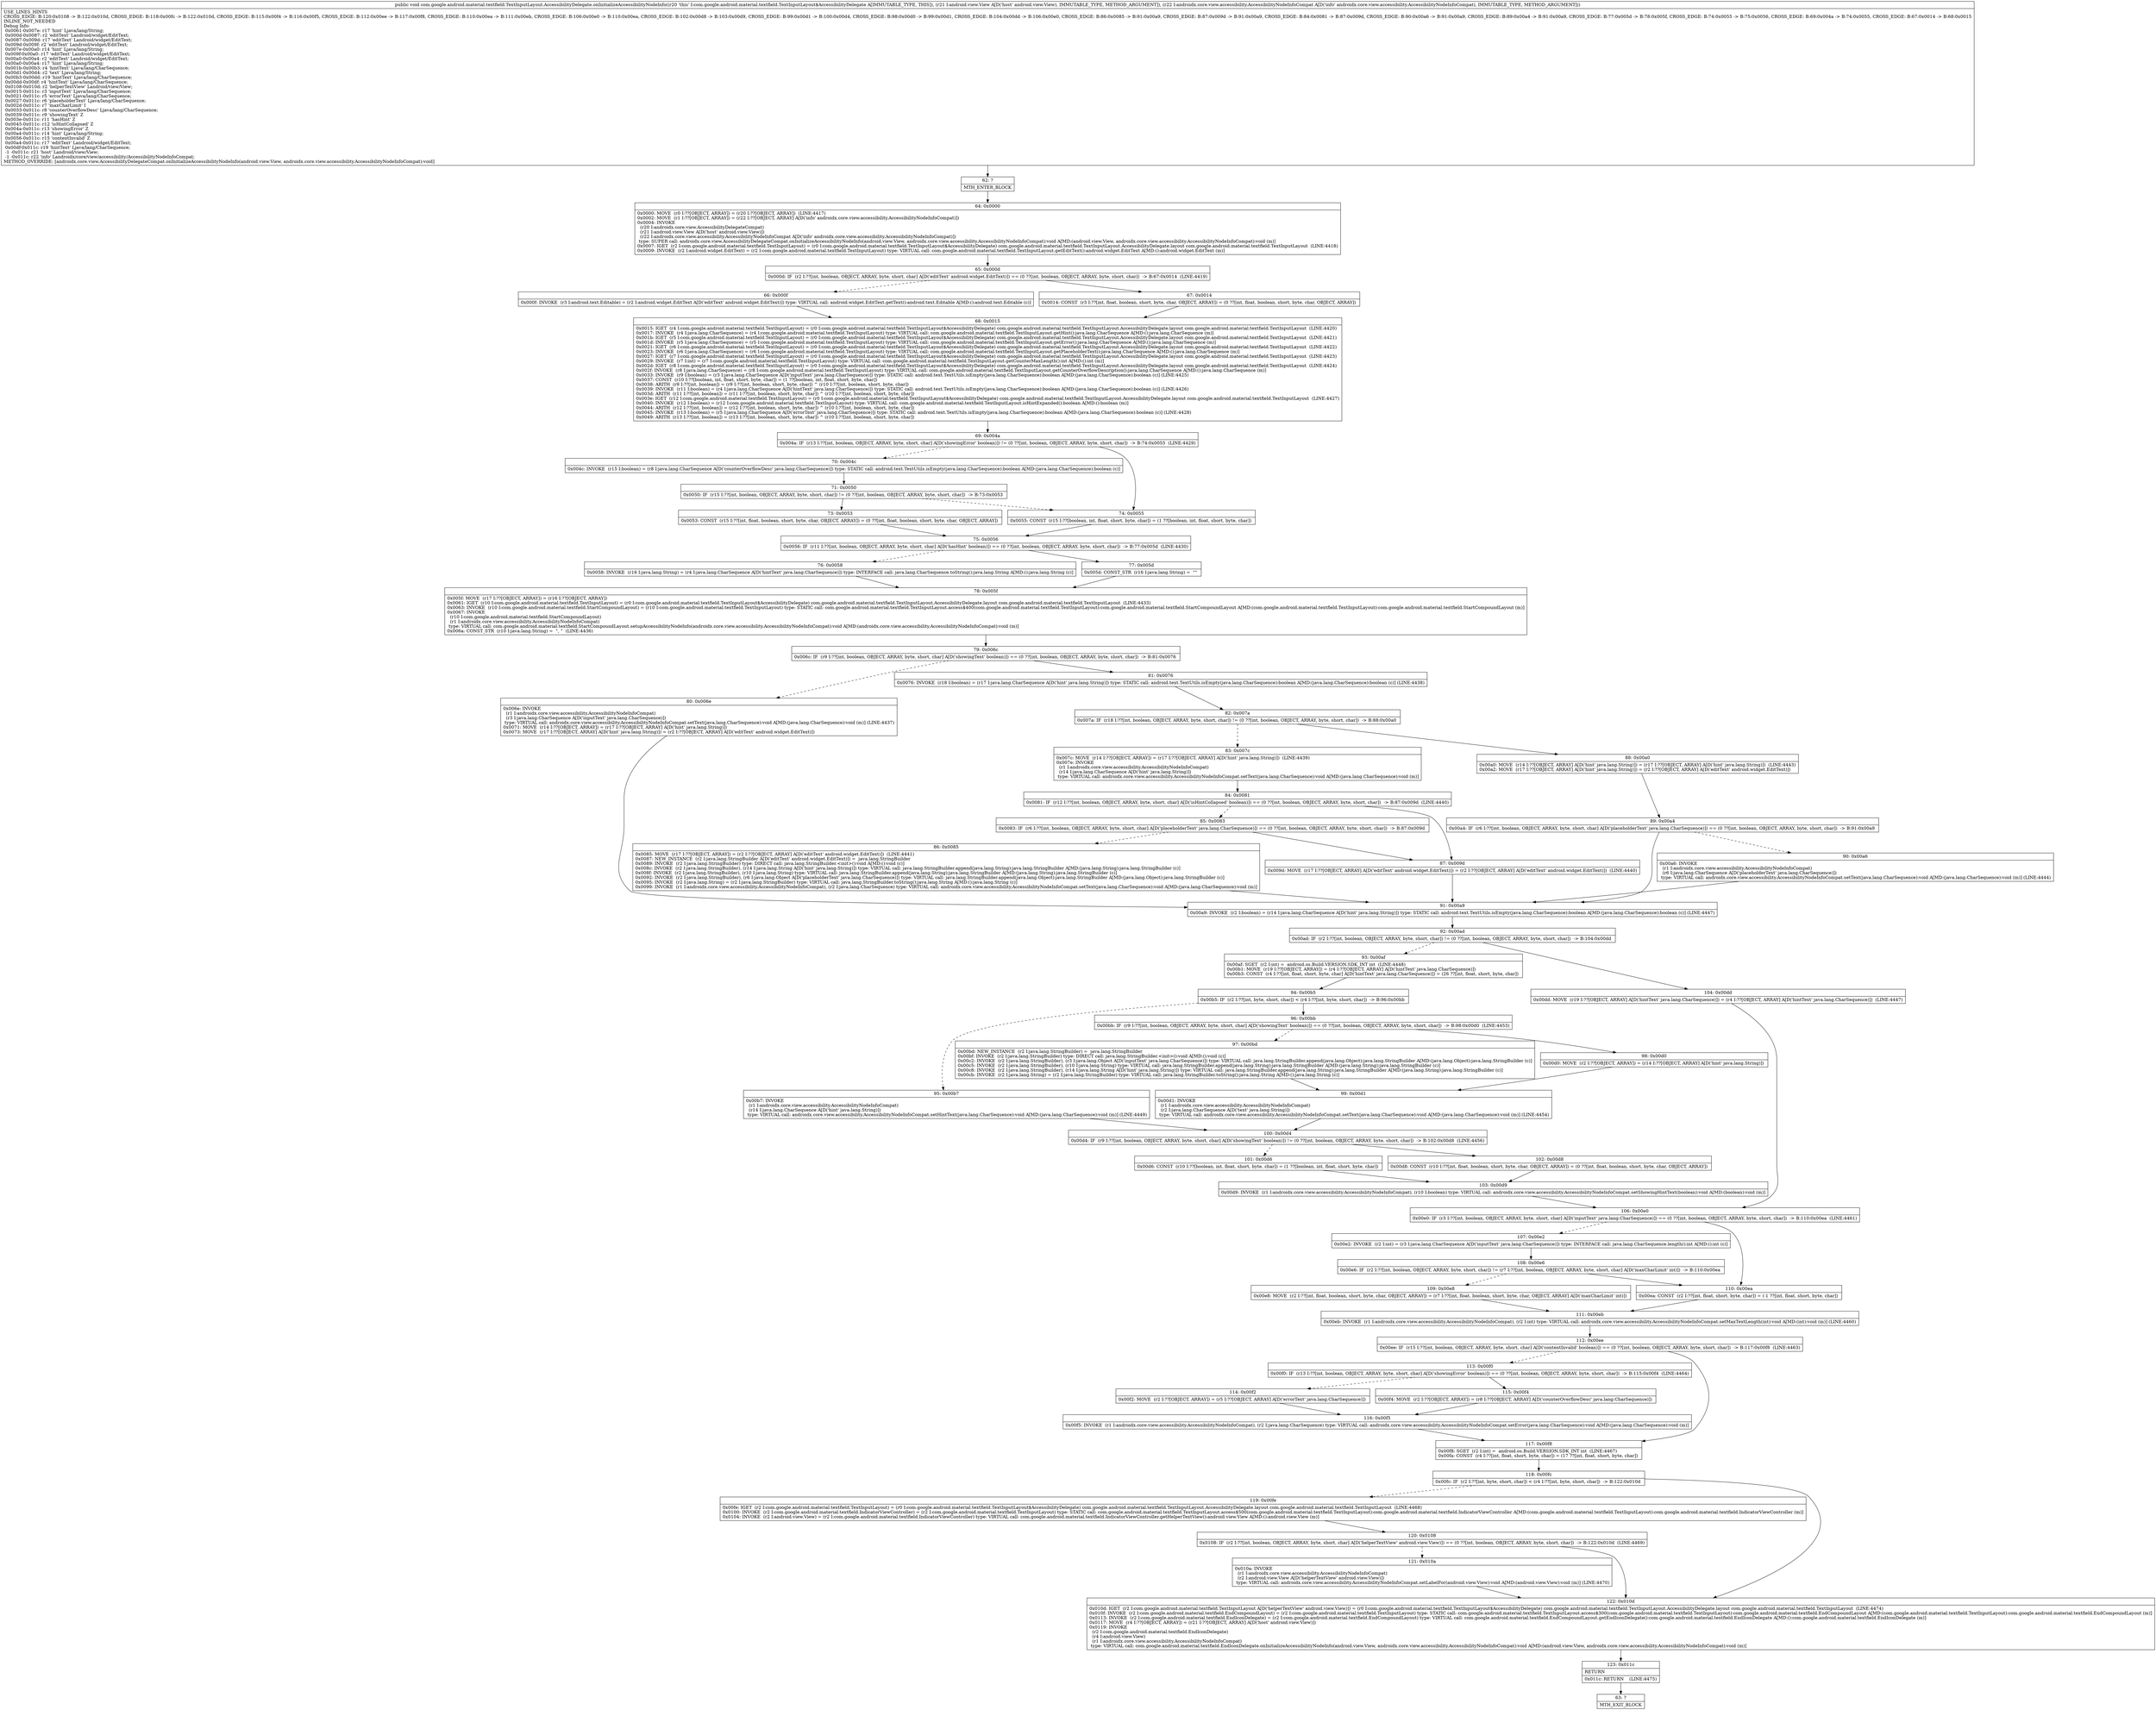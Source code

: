digraph "CFG forcom.google.android.material.textfield.TextInputLayout.AccessibilityDelegate.onInitializeAccessibilityNodeInfo(Landroid\/view\/View;Landroidx\/core\/view\/accessibility\/AccessibilityNodeInfoCompat;)V" {
Node_62 [shape=record,label="{62\:\ ?|MTH_ENTER_BLOCK\l}"];
Node_64 [shape=record,label="{64\:\ 0x0000|0x0000: MOVE  (r0 I:??[OBJECT, ARRAY]) = (r20 I:??[OBJECT, ARRAY])  (LINE:4417)\l0x0002: MOVE  (r1 I:??[OBJECT, ARRAY]) = (r22 I:??[OBJECT, ARRAY] A[D('info' androidx.core.view.accessibility.AccessibilityNodeInfoCompat)]) \l0x0004: INVOKE  \l  (r20 I:androidx.core.view.AccessibilityDelegateCompat)\l  (r21 I:android.view.View A[D('host' android.view.View)])\l  (r22 I:androidx.core.view.accessibility.AccessibilityNodeInfoCompat A[D('info' androidx.core.view.accessibility.AccessibilityNodeInfoCompat)])\l type: SUPER call: androidx.core.view.AccessibilityDelegateCompat.onInitializeAccessibilityNodeInfo(android.view.View, androidx.core.view.accessibility.AccessibilityNodeInfoCompat):void A[MD:(android.view.View, androidx.core.view.accessibility.AccessibilityNodeInfoCompat):void (m)]\l0x0007: IGET  (r2 I:com.google.android.material.textfield.TextInputLayout) = (r0 I:com.google.android.material.textfield.TextInputLayout$AccessibilityDelegate) com.google.android.material.textfield.TextInputLayout.AccessibilityDelegate.layout com.google.android.material.textfield.TextInputLayout  (LINE:4418)\l0x0009: INVOKE  (r2 I:android.widget.EditText) = (r2 I:com.google.android.material.textfield.TextInputLayout) type: VIRTUAL call: com.google.android.material.textfield.TextInputLayout.getEditText():android.widget.EditText A[MD:():android.widget.EditText (m)]\l}"];
Node_65 [shape=record,label="{65\:\ 0x000d|0x000d: IF  (r2 I:??[int, boolean, OBJECT, ARRAY, byte, short, char] A[D('editText' android.widget.EditText)]) == (0 ??[int, boolean, OBJECT, ARRAY, byte, short, char])  \-\> B:67:0x0014  (LINE:4419)\l}"];
Node_66 [shape=record,label="{66\:\ 0x000f|0x000f: INVOKE  (r3 I:android.text.Editable) = (r2 I:android.widget.EditText A[D('editText' android.widget.EditText)]) type: VIRTUAL call: android.widget.EditText.getText():android.text.Editable A[MD:():android.text.Editable (c)]\l}"];
Node_68 [shape=record,label="{68\:\ 0x0015|0x0015: IGET  (r4 I:com.google.android.material.textfield.TextInputLayout) = (r0 I:com.google.android.material.textfield.TextInputLayout$AccessibilityDelegate) com.google.android.material.textfield.TextInputLayout.AccessibilityDelegate.layout com.google.android.material.textfield.TextInputLayout  (LINE:4420)\l0x0017: INVOKE  (r4 I:java.lang.CharSequence) = (r4 I:com.google.android.material.textfield.TextInputLayout) type: VIRTUAL call: com.google.android.material.textfield.TextInputLayout.getHint():java.lang.CharSequence A[MD:():java.lang.CharSequence (m)]\l0x001b: IGET  (r5 I:com.google.android.material.textfield.TextInputLayout) = (r0 I:com.google.android.material.textfield.TextInputLayout$AccessibilityDelegate) com.google.android.material.textfield.TextInputLayout.AccessibilityDelegate.layout com.google.android.material.textfield.TextInputLayout  (LINE:4421)\l0x001d: INVOKE  (r5 I:java.lang.CharSequence) = (r5 I:com.google.android.material.textfield.TextInputLayout) type: VIRTUAL call: com.google.android.material.textfield.TextInputLayout.getError():java.lang.CharSequence A[MD:():java.lang.CharSequence (m)]\l0x0021: IGET  (r6 I:com.google.android.material.textfield.TextInputLayout) = (r0 I:com.google.android.material.textfield.TextInputLayout$AccessibilityDelegate) com.google.android.material.textfield.TextInputLayout.AccessibilityDelegate.layout com.google.android.material.textfield.TextInputLayout  (LINE:4422)\l0x0023: INVOKE  (r6 I:java.lang.CharSequence) = (r6 I:com.google.android.material.textfield.TextInputLayout) type: VIRTUAL call: com.google.android.material.textfield.TextInputLayout.getPlaceholderText():java.lang.CharSequence A[MD:():java.lang.CharSequence (m)]\l0x0027: IGET  (r7 I:com.google.android.material.textfield.TextInputLayout) = (r0 I:com.google.android.material.textfield.TextInputLayout$AccessibilityDelegate) com.google.android.material.textfield.TextInputLayout.AccessibilityDelegate.layout com.google.android.material.textfield.TextInputLayout  (LINE:4423)\l0x0029: INVOKE  (r7 I:int) = (r7 I:com.google.android.material.textfield.TextInputLayout) type: VIRTUAL call: com.google.android.material.textfield.TextInputLayout.getCounterMaxLength():int A[MD:():int (m)]\l0x002d: IGET  (r8 I:com.google.android.material.textfield.TextInputLayout) = (r0 I:com.google.android.material.textfield.TextInputLayout$AccessibilityDelegate) com.google.android.material.textfield.TextInputLayout.AccessibilityDelegate.layout com.google.android.material.textfield.TextInputLayout  (LINE:4424)\l0x002f: INVOKE  (r8 I:java.lang.CharSequence) = (r8 I:com.google.android.material.textfield.TextInputLayout) type: VIRTUAL call: com.google.android.material.textfield.TextInputLayout.getCounterOverflowDescription():java.lang.CharSequence A[MD:():java.lang.CharSequence (m)]\l0x0033: INVOKE  (r9 I:boolean) = (r3 I:java.lang.CharSequence A[D('inputText' java.lang.CharSequence)]) type: STATIC call: android.text.TextUtils.isEmpty(java.lang.CharSequence):boolean A[MD:(java.lang.CharSequence):boolean (c)] (LINE:4425)\l0x0037: CONST  (r10 I:??[boolean, int, float, short, byte, char]) = (1 ??[boolean, int, float, short, byte, char]) \l0x0038: ARITH  (r9 I:??[int, boolean]) = (r9 I:??[int, boolean, short, byte, char]) ^ (r10 I:??[int, boolean, short, byte, char]) \l0x0039: INVOKE  (r11 I:boolean) = (r4 I:java.lang.CharSequence A[D('hintText' java.lang.CharSequence)]) type: STATIC call: android.text.TextUtils.isEmpty(java.lang.CharSequence):boolean A[MD:(java.lang.CharSequence):boolean (c)] (LINE:4426)\l0x003d: ARITH  (r11 I:??[int, boolean]) = (r11 I:??[int, boolean, short, byte, char]) ^ (r10 I:??[int, boolean, short, byte, char]) \l0x003e: IGET  (r12 I:com.google.android.material.textfield.TextInputLayout) = (r0 I:com.google.android.material.textfield.TextInputLayout$AccessibilityDelegate) com.google.android.material.textfield.TextInputLayout.AccessibilityDelegate.layout com.google.android.material.textfield.TextInputLayout  (LINE:4427)\l0x0040: INVOKE  (r12 I:boolean) = (r12 I:com.google.android.material.textfield.TextInputLayout) type: VIRTUAL call: com.google.android.material.textfield.TextInputLayout.isHintExpanded():boolean A[MD:():boolean (m)]\l0x0044: ARITH  (r12 I:??[int, boolean]) = (r12 I:??[int, boolean, short, byte, char]) ^ (r10 I:??[int, boolean, short, byte, char]) \l0x0045: INVOKE  (r13 I:boolean) = (r5 I:java.lang.CharSequence A[D('errorText' java.lang.CharSequence)]) type: STATIC call: android.text.TextUtils.isEmpty(java.lang.CharSequence):boolean A[MD:(java.lang.CharSequence):boolean (c)] (LINE:4428)\l0x0049: ARITH  (r13 I:??[int, boolean]) = (r13 I:??[int, boolean, short, byte, char]) ^ (r10 I:??[int, boolean, short, byte, char]) \l}"];
Node_69 [shape=record,label="{69\:\ 0x004a|0x004a: IF  (r13 I:??[int, boolean, OBJECT, ARRAY, byte, short, char] A[D('showingError' boolean)]) != (0 ??[int, boolean, OBJECT, ARRAY, byte, short, char])  \-\> B:74:0x0055  (LINE:4429)\l}"];
Node_70 [shape=record,label="{70\:\ 0x004c|0x004c: INVOKE  (r15 I:boolean) = (r8 I:java.lang.CharSequence A[D('counterOverflowDesc' java.lang.CharSequence)]) type: STATIC call: android.text.TextUtils.isEmpty(java.lang.CharSequence):boolean A[MD:(java.lang.CharSequence):boolean (c)]\l}"];
Node_71 [shape=record,label="{71\:\ 0x0050|0x0050: IF  (r15 I:??[int, boolean, OBJECT, ARRAY, byte, short, char]) != (0 ??[int, boolean, OBJECT, ARRAY, byte, short, char])  \-\> B:73:0x0053 \l}"];
Node_73 [shape=record,label="{73\:\ 0x0053|0x0053: CONST  (r15 I:??[int, float, boolean, short, byte, char, OBJECT, ARRAY]) = (0 ??[int, float, boolean, short, byte, char, OBJECT, ARRAY]) \l}"];
Node_75 [shape=record,label="{75\:\ 0x0056|0x0056: IF  (r11 I:??[int, boolean, OBJECT, ARRAY, byte, short, char] A[D('hasHint' boolean)]) == (0 ??[int, boolean, OBJECT, ARRAY, byte, short, char])  \-\> B:77:0x005d  (LINE:4430)\l}"];
Node_76 [shape=record,label="{76\:\ 0x0058|0x0058: INVOKE  (r16 I:java.lang.String) = (r4 I:java.lang.CharSequence A[D('hintText' java.lang.CharSequence)]) type: INTERFACE call: java.lang.CharSequence.toString():java.lang.String A[MD:():java.lang.String (c)]\l}"];
Node_78 [shape=record,label="{78\:\ 0x005f|0x005f: MOVE  (r17 I:??[OBJECT, ARRAY]) = (r16 I:??[OBJECT, ARRAY]) \l0x0061: IGET  (r10 I:com.google.android.material.textfield.TextInputLayout) = (r0 I:com.google.android.material.textfield.TextInputLayout$AccessibilityDelegate) com.google.android.material.textfield.TextInputLayout.AccessibilityDelegate.layout com.google.android.material.textfield.TextInputLayout  (LINE:4433)\l0x0063: INVOKE  (r10 I:com.google.android.material.textfield.StartCompoundLayout) = (r10 I:com.google.android.material.textfield.TextInputLayout) type: STATIC call: com.google.android.material.textfield.TextInputLayout.access$400(com.google.android.material.textfield.TextInputLayout):com.google.android.material.textfield.StartCompoundLayout A[MD:(com.google.android.material.textfield.TextInputLayout):com.google.android.material.textfield.StartCompoundLayout (m)]\l0x0067: INVOKE  \l  (r10 I:com.google.android.material.textfield.StartCompoundLayout)\l  (r1 I:androidx.core.view.accessibility.AccessibilityNodeInfoCompat)\l type: VIRTUAL call: com.google.android.material.textfield.StartCompoundLayout.setupAccessibilityNodeInfo(androidx.core.view.accessibility.AccessibilityNodeInfoCompat):void A[MD:(androidx.core.view.accessibility.AccessibilityNodeInfoCompat):void (m)]\l0x006a: CONST_STR  (r10 I:java.lang.String) =  \", \"  (LINE:4436)\l}"];
Node_79 [shape=record,label="{79\:\ 0x006c|0x006c: IF  (r9 I:??[int, boolean, OBJECT, ARRAY, byte, short, char] A[D('showingText' boolean)]) == (0 ??[int, boolean, OBJECT, ARRAY, byte, short, char])  \-\> B:81:0x0076 \l}"];
Node_80 [shape=record,label="{80\:\ 0x006e|0x006e: INVOKE  \l  (r1 I:androidx.core.view.accessibility.AccessibilityNodeInfoCompat)\l  (r3 I:java.lang.CharSequence A[D('inputText' java.lang.CharSequence)])\l type: VIRTUAL call: androidx.core.view.accessibility.AccessibilityNodeInfoCompat.setText(java.lang.CharSequence):void A[MD:(java.lang.CharSequence):void (m)] (LINE:4437)\l0x0071: MOVE  (r14 I:??[OBJECT, ARRAY]) = (r17 I:??[OBJECT, ARRAY] A[D('hint' java.lang.String)]) \l0x0073: MOVE  (r17 I:??[OBJECT, ARRAY] A[D('hint' java.lang.String)]) = (r2 I:??[OBJECT, ARRAY] A[D('editText' android.widget.EditText)]) \l}"];
Node_91 [shape=record,label="{91\:\ 0x00a9|0x00a9: INVOKE  (r2 I:boolean) = (r14 I:java.lang.CharSequence A[D('hint' java.lang.String)]) type: STATIC call: android.text.TextUtils.isEmpty(java.lang.CharSequence):boolean A[MD:(java.lang.CharSequence):boolean (c)] (LINE:4447)\l}"];
Node_92 [shape=record,label="{92\:\ 0x00ad|0x00ad: IF  (r2 I:??[int, boolean, OBJECT, ARRAY, byte, short, char]) != (0 ??[int, boolean, OBJECT, ARRAY, byte, short, char])  \-\> B:104:0x00dd \l}"];
Node_93 [shape=record,label="{93\:\ 0x00af|0x00af: SGET  (r2 I:int) =  android.os.Build.VERSION.SDK_INT int  (LINE:4448)\l0x00b1: MOVE  (r19 I:??[OBJECT, ARRAY]) = (r4 I:??[OBJECT, ARRAY] A[D('hintText' java.lang.CharSequence)]) \l0x00b3: CONST  (r4 I:??[int, float, short, byte, char] A[D('hintText' java.lang.CharSequence)]) = (26 ??[int, float, short, byte, char]) \l}"];
Node_94 [shape=record,label="{94\:\ 0x00b5|0x00b5: IF  (r2 I:??[int, byte, short, char]) \< (r4 I:??[int, byte, short, char])  \-\> B:96:0x00bb \l}"];
Node_95 [shape=record,label="{95\:\ 0x00b7|0x00b7: INVOKE  \l  (r1 I:androidx.core.view.accessibility.AccessibilityNodeInfoCompat)\l  (r14 I:java.lang.CharSequence A[D('hint' java.lang.String)])\l type: VIRTUAL call: androidx.core.view.accessibility.AccessibilityNodeInfoCompat.setHintText(java.lang.CharSequence):void A[MD:(java.lang.CharSequence):void (m)] (LINE:4449)\l}"];
Node_100 [shape=record,label="{100\:\ 0x00d4|0x00d4: IF  (r9 I:??[int, boolean, OBJECT, ARRAY, byte, short, char] A[D('showingText' boolean)]) != (0 ??[int, boolean, OBJECT, ARRAY, byte, short, char])  \-\> B:102:0x00d8  (LINE:4456)\l}"];
Node_101 [shape=record,label="{101\:\ 0x00d6|0x00d6: CONST  (r10 I:??[boolean, int, float, short, byte, char]) = (1 ??[boolean, int, float, short, byte, char]) \l}"];
Node_103 [shape=record,label="{103\:\ 0x00d9|0x00d9: INVOKE  (r1 I:androidx.core.view.accessibility.AccessibilityNodeInfoCompat), (r10 I:boolean) type: VIRTUAL call: androidx.core.view.accessibility.AccessibilityNodeInfoCompat.setShowingHintText(boolean):void A[MD:(boolean):void (m)]\l}"];
Node_106 [shape=record,label="{106\:\ 0x00e0|0x00e0: IF  (r3 I:??[int, boolean, OBJECT, ARRAY, byte, short, char] A[D('inputText' java.lang.CharSequence)]) == (0 ??[int, boolean, OBJECT, ARRAY, byte, short, char])  \-\> B:110:0x00ea  (LINE:4461)\l}"];
Node_107 [shape=record,label="{107\:\ 0x00e2|0x00e2: INVOKE  (r2 I:int) = (r3 I:java.lang.CharSequence A[D('inputText' java.lang.CharSequence)]) type: INTERFACE call: java.lang.CharSequence.length():int A[MD:():int (c)]\l}"];
Node_108 [shape=record,label="{108\:\ 0x00e6|0x00e6: IF  (r2 I:??[int, boolean, OBJECT, ARRAY, byte, short, char]) != (r7 I:??[int, boolean, OBJECT, ARRAY, byte, short, char] A[D('maxCharLimit' int)])  \-\> B:110:0x00ea \l}"];
Node_109 [shape=record,label="{109\:\ 0x00e8|0x00e8: MOVE  (r2 I:??[int, float, boolean, short, byte, char, OBJECT, ARRAY]) = (r7 I:??[int, float, boolean, short, byte, char, OBJECT, ARRAY] A[D('maxCharLimit' int)]) \l}"];
Node_111 [shape=record,label="{111\:\ 0x00eb|0x00eb: INVOKE  (r1 I:androidx.core.view.accessibility.AccessibilityNodeInfoCompat), (r2 I:int) type: VIRTUAL call: androidx.core.view.accessibility.AccessibilityNodeInfoCompat.setMaxTextLength(int):void A[MD:(int):void (m)] (LINE:4460)\l}"];
Node_112 [shape=record,label="{112\:\ 0x00ee|0x00ee: IF  (r15 I:??[int, boolean, OBJECT, ARRAY, byte, short, char] A[D('contentInvalid' boolean)]) == (0 ??[int, boolean, OBJECT, ARRAY, byte, short, char])  \-\> B:117:0x00f8  (LINE:4463)\l}"];
Node_113 [shape=record,label="{113\:\ 0x00f0|0x00f0: IF  (r13 I:??[int, boolean, OBJECT, ARRAY, byte, short, char] A[D('showingError' boolean)]) == (0 ??[int, boolean, OBJECT, ARRAY, byte, short, char])  \-\> B:115:0x00f4  (LINE:4464)\l}"];
Node_114 [shape=record,label="{114\:\ 0x00f2|0x00f2: MOVE  (r2 I:??[OBJECT, ARRAY]) = (r5 I:??[OBJECT, ARRAY] A[D('errorText' java.lang.CharSequence)]) \l}"];
Node_116 [shape=record,label="{116\:\ 0x00f5|0x00f5: INVOKE  (r1 I:androidx.core.view.accessibility.AccessibilityNodeInfoCompat), (r2 I:java.lang.CharSequence) type: VIRTUAL call: androidx.core.view.accessibility.AccessibilityNodeInfoCompat.setError(java.lang.CharSequence):void A[MD:(java.lang.CharSequence):void (m)]\l}"];
Node_115 [shape=record,label="{115\:\ 0x00f4|0x00f4: MOVE  (r2 I:??[OBJECT, ARRAY]) = (r8 I:??[OBJECT, ARRAY] A[D('counterOverflowDesc' java.lang.CharSequence)]) \l}"];
Node_117 [shape=record,label="{117\:\ 0x00f8|0x00f8: SGET  (r2 I:int) =  android.os.Build.VERSION.SDK_INT int  (LINE:4467)\l0x00fa: CONST  (r4 I:??[int, float, short, byte, char]) = (17 ??[int, float, short, byte, char]) \l}"];
Node_118 [shape=record,label="{118\:\ 0x00fc|0x00fc: IF  (r2 I:??[int, byte, short, char]) \< (r4 I:??[int, byte, short, char])  \-\> B:122:0x010d \l}"];
Node_119 [shape=record,label="{119\:\ 0x00fe|0x00fe: IGET  (r2 I:com.google.android.material.textfield.TextInputLayout) = (r0 I:com.google.android.material.textfield.TextInputLayout$AccessibilityDelegate) com.google.android.material.textfield.TextInputLayout.AccessibilityDelegate.layout com.google.android.material.textfield.TextInputLayout  (LINE:4468)\l0x0100: INVOKE  (r2 I:com.google.android.material.textfield.IndicatorViewController) = (r2 I:com.google.android.material.textfield.TextInputLayout) type: STATIC call: com.google.android.material.textfield.TextInputLayout.access$500(com.google.android.material.textfield.TextInputLayout):com.google.android.material.textfield.IndicatorViewController A[MD:(com.google.android.material.textfield.TextInputLayout):com.google.android.material.textfield.IndicatorViewController (m)]\l0x0104: INVOKE  (r2 I:android.view.View) = (r2 I:com.google.android.material.textfield.IndicatorViewController) type: VIRTUAL call: com.google.android.material.textfield.IndicatorViewController.getHelperTextView():android.view.View A[MD:():android.view.View (m)]\l}"];
Node_120 [shape=record,label="{120\:\ 0x0108|0x0108: IF  (r2 I:??[int, boolean, OBJECT, ARRAY, byte, short, char] A[D('helperTextView' android.view.View)]) == (0 ??[int, boolean, OBJECT, ARRAY, byte, short, char])  \-\> B:122:0x010d  (LINE:4469)\l}"];
Node_121 [shape=record,label="{121\:\ 0x010a|0x010a: INVOKE  \l  (r1 I:androidx.core.view.accessibility.AccessibilityNodeInfoCompat)\l  (r2 I:android.view.View A[D('helperTextView' android.view.View)])\l type: VIRTUAL call: androidx.core.view.accessibility.AccessibilityNodeInfoCompat.setLabelFor(android.view.View):void A[MD:(android.view.View):void (m)] (LINE:4470)\l}"];
Node_122 [shape=record,label="{122\:\ 0x010d|0x010d: IGET  (r2 I:com.google.android.material.textfield.TextInputLayout A[D('helperTextView' android.view.View)]) = (r0 I:com.google.android.material.textfield.TextInputLayout$AccessibilityDelegate) com.google.android.material.textfield.TextInputLayout.AccessibilityDelegate.layout com.google.android.material.textfield.TextInputLayout  (LINE:4474)\l0x010f: INVOKE  (r2 I:com.google.android.material.textfield.EndCompoundLayout) = (r2 I:com.google.android.material.textfield.TextInputLayout) type: STATIC call: com.google.android.material.textfield.TextInputLayout.access$300(com.google.android.material.textfield.TextInputLayout):com.google.android.material.textfield.EndCompoundLayout A[MD:(com.google.android.material.textfield.TextInputLayout):com.google.android.material.textfield.EndCompoundLayout (m)]\l0x0113: INVOKE  (r2 I:com.google.android.material.textfield.EndIconDelegate) = (r2 I:com.google.android.material.textfield.EndCompoundLayout) type: VIRTUAL call: com.google.android.material.textfield.EndCompoundLayout.getEndIconDelegate():com.google.android.material.textfield.EndIconDelegate A[MD:():com.google.android.material.textfield.EndIconDelegate (m)]\l0x0117: MOVE  (r4 I:??[OBJECT, ARRAY]) = (r21 I:??[OBJECT, ARRAY] A[D('host' android.view.View)]) \l0x0119: INVOKE  \l  (r2 I:com.google.android.material.textfield.EndIconDelegate)\l  (r4 I:android.view.View)\l  (r1 I:androidx.core.view.accessibility.AccessibilityNodeInfoCompat)\l type: VIRTUAL call: com.google.android.material.textfield.EndIconDelegate.onInitializeAccessibilityNodeInfo(android.view.View, androidx.core.view.accessibility.AccessibilityNodeInfoCompat):void A[MD:(android.view.View, androidx.core.view.accessibility.AccessibilityNodeInfoCompat):void (m)]\l}"];
Node_123 [shape=record,label="{123\:\ 0x011c|RETURN\l|0x011c: RETURN    (LINE:4475)\l}"];
Node_63 [shape=record,label="{63\:\ ?|MTH_EXIT_BLOCK\l}"];
Node_110 [shape=record,label="{110\:\ 0x00ea|0x00ea: CONST  (r2 I:??[int, float, short, byte, char]) = (\-1 ??[int, float, short, byte, char]) \l}"];
Node_102 [shape=record,label="{102\:\ 0x00d8|0x00d8: CONST  (r10 I:??[int, float, boolean, short, byte, char, OBJECT, ARRAY]) = (0 ??[int, float, boolean, short, byte, char, OBJECT, ARRAY]) \l}"];
Node_96 [shape=record,label="{96\:\ 0x00bb|0x00bb: IF  (r9 I:??[int, boolean, OBJECT, ARRAY, byte, short, char] A[D('showingText' boolean)]) == (0 ??[int, boolean, OBJECT, ARRAY, byte, short, char])  \-\> B:98:0x00d0  (LINE:4453)\l}"];
Node_97 [shape=record,label="{97\:\ 0x00bd|0x00bd: NEW_INSTANCE  (r2 I:java.lang.StringBuilder) =  java.lang.StringBuilder \l0x00bf: INVOKE  (r2 I:java.lang.StringBuilder) type: DIRECT call: java.lang.StringBuilder.\<init\>():void A[MD:():void (c)]\l0x00c2: INVOKE  (r2 I:java.lang.StringBuilder), (r3 I:java.lang.Object A[D('inputText' java.lang.CharSequence)]) type: VIRTUAL call: java.lang.StringBuilder.append(java.lang.Object):java.lang.StringBuilder A[MD:(java.lang.Object):java.lang.StringBuilder (c)]\l0x00c5: INVOKE  (r2 I:java.lang.StringBuilder), (r10 I:java.lang.String) type: VIRTUAL call: java.lang.StringBuilder.append(java.lang.String):java.lang.StringBuilder A[MD:(java.lang.String):java.lang.StringBuilder (c)]\l0x00c8: INVOKE  (r2 I:java.lang.StringBuilder), (r14 I:java.lang.String A[D('hint' java.lang.String)]) type: VIRTUAL call: java.lang.StringBuilder.append(java.lang.String):java.lang.StringBuilder A[MD:(java.lang.String):java.lang.StringBuilder (c)]\l0x00cb: INVOKE  (r2 I:java.lang.String) = (r2 I:java.lang.StringBuilder) type: VIRTUAL call: java.lang.StringBuilder.toString():java.lang.String A[MD:():java.lang.String (c)]\l}"];
Node_99 [shape=record,label="{99\:\ 0x00d1|0x00d1: INVOKE  \l  (r1 I:androidx.core.view.accessibility.AccessibilityNodeInfoCompat)\l  (r2 I:java.lang.CharSequence A[D('text' java.lang.String)])\l type: VIRTUAL call: androidx.core.view.accessibility.AccessibilityNodeInfoCompat.setText(java.lang.CharSequence):void A[MD:(java.lang.CharSequence):void (m)] (LINE:4454)\l}"];
Node_98 [shape=record,label="{98\:\ 0x00d0|0x00d0: MOVE  (r2 I:??[OBJECT, ARRAY]) = (r14 I:??[OBJECT, ARRAY] A[D('hint' java.lang.String)]) \l}"];
Node_104 [shape=record,label="{104\:\ 0x00dd|0x00dd: MOVE  (r19 I:??[OBJECT, ARRAY] A[D('hintText' java.lang.CharSequence)]) = (r4 I:??[OBJECT, ARRAY] A[D('hintText' java.lang.CharSequence)])  (LINE:4447)\l}"];
Node_81 [shape=record,label="{81\:\ 0x0076|0x0076: INVOKE  (r18 I:boolean) = (r17 I:java.lang.CharSequence A[D('hint' java.lang.String)]) type: STATIC call: android.text.TextUtils.isEmpty(java.lang.CharSequence):boolean A[MD:(java.lang.CharSequence):boolean (c)] (LINE:4438)\l}"];
Node_82 [shape=record,label="{82\:\ 0x007a|0x007a: IF  (r18 I:??[int, boolean, OBJECT, ARRAY, byte, short, char]) != (0 ??[int, boolean, OBJECT, ARRAY, byte, short, char])  \-\> B:88:0x00a0 \l}"];
Node_83 [shape=record,label="{83\:\ 0x007c|0x007c: MOVE  (r14 I:??[OBJECT, ARRAY]) = (r17 I:??[OBJECT, ARRAY] A[D('hint' java.lang.String)])  (LINE:4439)\l0x007e: INVOKE  \l  (r1 I:androidx.core.view.accessibility.AccessibilityNodeInfoCompat)\l  (r14 I:java.lang.CharSequence A[D('hint' java.lang.String)])\l type: VIRTUAL call: androidx.core.view.accessibility.AccessibilityNodeInfoCompat.setText(java.lang.CharSequence):void A[MD:(java.lang.CharSequence):void (m)]\l}"];
Node_84 [shape=record,label="{84\:\ 0x0081|0x0081: IF  (r12 I:??[int, boolean, OBJECT, ARRAY, byte, short, char] A[D('isHintCollapsed' boolean)]) == (0 ??[int, boolean, OBJECT, ARRAY, byte, short, char])  \-\> B:87:0x009d  (LINE:4440)\l}"];
Node_85 [shape=record,label="{85\:\ 0x0083|0x0083: IF  (r6 I:??[int, boolean, OBJECT, ARRAY, byte, short, char] A[D('placeholderText' java.lang.CharSequence)]) == (0 ??[int, boolean, OBJECT, ARRAY, byte, short, char])  \-\> B:87:0x009d \l}"];
Node_86 [shape=record,label="{86\:\ 0x0085|0x0085: MOVE  (r17 I:??[OBJECT, ARRAY]) = (r2 I:??[OBJECT, ARRAY] A[D('editText' android.widget.EditText)])  (LINE:4441)\l0x0087: NEW_INSTANCE  (r2 I:java.lang.StringBuilder A[D('editText' android.widget.EditText)]) =  java.lang.StringBuilder \l0x0089: INVOKE  (r2 I:java.lang.StringBuilder) type: DIRECT call: java.lang.StringBuilder.\<init\>():void A[MD:():void (c)]\l0x008c: INVOKE  (r2 I:java.lang.StringBuilder), (r14 I:java.lang.String A[D('hint' java.lang.String)]) type: VIRTUAL call: java.lang.StringBuilder.append(java.lang.String):java.lang.StringBuilder A[MD:(java.lang.String):java.lang.StringBuilder (c)]\l0x008f: INVOKE  (r2 I:java.lang.StringBuilder), (r10 I:java.lang.String) type: VIRTUAL call: java.lang.StringBuilder.append(java.lang.String):java.lang.StringBuilder A[MD:(java.lang.String):java.lang.StringBuilder (c)]\l0x0092: INVOKE  (r2 I:java.lang.StringBuilder), (r6 I:java.lang.Object A[D('placeholderText' java.lang.CharSequence)]) type: VIRTUAL call: java.lang.StringBuilder.append(java.lang.Object):java.lang.StringBuilder A[MD:(java.lang.Object):java.lang.StringBuilder (c)]\l0x0095: INVOKE  (r2 I:java.lang.String) = (r2 I:java.lang.StringBuilder) type: VIRTUAL call: java.lang.StringBuilder.toString():java.lang.String A[MD:():java.lang.String (c)]\l0x0099: INVOKE  (r1 I:androidx.core.view.accessibility.AccessibilityNodeInfoCompat), (r2 I:java.lang.CharSequence) type: VIRTUAL call: androidx.core.view.accessibility.AccessibilityNodeInfoCompat.setText(java.lang.CharSequence):void A[MD:(java.lang.CharSequence):void (m)]\l}"];
Node_87 [shape=record,label="{87\:\ 0x009d|0x009d: MOVE  (r17 I:??[OBJECT, ARRAY] A[D('editText' android.widget.EditText)]) = (r2 I:??[OBJECT, ARRAY] A[D('editText' android.widget.EditText)])  (LINE:4440)\l}"];
Node_88 [shape=record,label="{88\:\ 0x00a0|0x00a0: MOVE  (r14 I:??[OBJECT, ARRAY] A[D('hint' java.lang.String)]) = (r17 I:??[OBJECT, ARRAY] A[D('hint' java.lang.String)])  (LINE:4443)\l0x00a2: MOVE  (r17 I:??[OBJECT, ARRAY] A[D('hint' java.lang.String)]) = (r2 I:??[OBJECT, ARRAY] A[D('editText' android.widget.EditText)]) \l}"];
Node_89 [shape=record,label="{89\:\ 0x00a4|0x00a4: IF  (r6 I:??[int, boolean, OBJECT, ARRAY, byte, short, char] A[D('placeholderText' java.lang.CharSequence)]) == (0 ??[int, boolean, OBJECT, ARRAY, byte, short, char])  \-\> B:91:0x00a9 \l}"];
Node_90 [shape=record,label="{90\:\ 0x00a6|0x00a6: INVOKE  \l  (r1 I:androidx.core.view.accessibility.AccessibilityNodeInfoCompat)\l  (r6 I:java.lang.CharSequence A[D('placeholderText' java.lang.CharSequence)])\l type: VIRTUAL call: androidx.core.view.accessibility.AccessibilityNodeInfoCompat.setText(java.lang.CharSequence):void A[MD:(java.lang.CharSequence):void (m)] (LINE:4444)\l}"];
Node_77 [shape=record,label="{77\:\ 0x005d|0x005d: CONST_STR  (r16 I:java.lang.String) =  \"\" \l}"];
Node_74 [shape=record,label="{74\:\ 0x0055|0x0055: CONST  (r15 I:??[boolean, int, float, short, byte, char]) = (1 ??[boolean, int, float, short, byte, char]) \l}"];
Node_67 [shape=record,label="{67\:\ 0x0014|0x0014: CONST  (r3 I:??[int, float, boolean, short, byte, char, OBJECT, ARRAY]) = (0 ??[int, float, boolean, short, byte, char, OBJECT, ARRAY]) \l}"];
MethodNode[shape=record,label="{public void com.google.android.material.textfield.TextInputLayout.AccessibilityDelegate.onInitializeAccessibilityNodeInfo((r20 'this' I:com.google.android.material.textfield.TextInputLayout$AccessibilityDelegate A[IMMUTABLE_TYPE, THIS]), (r21 I:android.view.View A[D('host' android.view.View), IMMUTABLE_TYPE, METHOD_ARGUMENT]), (r22 I:androidx.core.view.accessibility.AccessibilityNodeInfoCompat A[D('info' androidx.core.view.accessibility.AccessibilityNodeInfoCompat), IMMUTABLE_TYPE, METHOD_ARGUMENT]))  | USE_LINES_HINTS\lCROSS_EDGE: B:120:0x0108 \-\> B:122:0x010d, CROSS_EDGE: B:118:0x00fc \-\> B:122:0x010d, CROSS_EDGE: B:115:0x00f4 \-\> B:116:0x00f5, CROSS_EDGE: B:112:0x00ee \-\> B:117:0x00f8, CROSS_EDGE: B:110:0x00ea \-\> B:111:0x00eb, CROSS_EDGE: B:106:0x00e0 \-\> B:110:0x00ea, CROSS_EDGE: B:102:0x00d8 \-\> B:103:0x00d9, CROSS_EDGE: B:99:0x00d1 \-\> B:100:0x00d4, CROSS_EDGE: B:98:0x00d0 \-\> B:99:0x00d1, CROSS_EDGE: B:104:0x00dd \-\> B:106:0x00e0, CROSS_EDGE: B:86:0x0085 \-\> B:91:0x00a9, CROSS_EDGE: B:87:0x009d \-\> B:91:0x00a9, CROSS_EDGE: B:84:0x0081 \-\> B:87:0x009d, CROSS_EDGE: B:90:0x00a6 \-\> B:91:0x00a9, CROSS_EDGE: B:89:0x00a4 \-\> B:91:0x00a9, CROSS_EDGE: B:77:0x005d \-\> B:78:0x005f, CROSS_EDGE: B:74:0x0055 \-\> B:75:0x0056, CROSS_EDGE: B:69:0x004a \-\> B:74:0x0055, CROSS_EDGE: B:67:0x0014 \-\> B:68:0x0015\lINLINE_NOT_NEEDED\lDebug Info:\l  0x0061\-0x007e: r17 'hint' Ljava\/lang\/String;\l  0x000d\-0x0087: r2 'editText' Landroid\/widget\/EditText;\l  0x0087\-0x009d: r17 'editText' Landroid\/widget\/EditText;\l  0x009d\-0x009f: r2 'editText' Landroid\/widget\/EditText;\l  0x007e\-0x00a0: r14 'hint' Ljava\/lang\/String;\l  0x009f\-0x00a0: r17 'editText' Landroid\/widget\/EditText;\l  0x00a0\-0x00a4: r2 'editText' Landroid\/widget\/EditText;\l  0x00a0\-0x00a4: r17 'hint' Ljava\/lang\/String;\l  0x001b\-0x00b3: r4 'hintText' Ljava\/lang\/CharSequence;\l  0x00d1\-0x00d4: r2 'text' Ljava\/lang\/String;\l  0x00b3\-0x00dd: r19 'hintText' Ljava\/lang\/CharSequence;\l  0x00dd\-0x00df: r4 'hintText' Ljava\/lang\/CharSequence;\l  0x0108\-0x010d: r2 'helperTextView' Landroid\/view\/View;\l  0x0015\-0x011c: r3 'inputText' Ljava\/lang\/CharSequence;\l  0x0021\-0x011c: r5 'errorText' Ljava\/lang\/CharSequence;\l  0x0027\-0x011c: r6 'placeholderText' Ljava\/lang\/CharSequence;\l  0x002d\-0x011c: r7 'maxCharLimit' I\l  0x0033\-0x011c: r8 'counterOverflowDesc' Ljava\/lang\/CharSequence;\l  0x0039\-0x011c: r9 'showingText' Z\l  0x003e\-0x011c: r11 'hasHint' Z\l  0x0045\-0x011c: r12 'isHintCollapsed' Z\l  0x004a\-0x011c: r13 'showingError' Z\l  0x00a4\-0x011c: r14 'hint' Ljava\/lang\/String;\l  0x0056\-0x011c: r15 'contentInvalid' Z\l  0x00a4\-0x011c: r17 'editText' Landroid\/widget\/EditText;\l  0x00df\-0x011c: r19 'hintText' Ljava\/lang\/CharSequence;\l  \-1 \-0x011c: r21 'host' Landroid\/view\/View;\l  \-1 \-0x011c: r22 'info' Landroidx\/core\/view\/accessibility\/AccessibilityNodeInfoCompat;\lMETHOD_OVERRIDE: [androidx.core.view.AccessibilityDelegateCompat.onInitializeAccessibilityNodeInfo(android.view.View, androidx.core.view.accessibility.AccessibilityNodeInfoCompat):void]\l}"];
MethodNode -> Node_62;Node_62 -> Node_64;
Node_64 -> Node_65;
Node_65 -> Node_66[style=dashed];
Node_65 -> Node_67;
Node_66 -> Node_68;
Node_68 -> Node_69;
Node_69 -> Node_70[style=dashed];
Node_69 -> Node_74;
Node_70 -> Node_71;
Node_71 -> Node_73;
Node_71 -> Node_74[style=dashed];
Node_73 -> Node_75;
Node_75 -> Node_76[style=dashed];
Node_75 -> Node_77;
Node_76 -> Node_78;
Node_78 -> Node_79;
Node_79 -> Node_80[style=dashed];
Node_79 -> Node_81;
Node_80 -> Node_91;
Node_91 -> Node_92;
Node_92 -> Node_93[style=dashed];
Node_92 -> Node_104;
Node_93 -> Node_94;
Node_94 -> Node_95[style=dashed];
Node_94 -> Node_96;
Node_95 -> Node_100;
Node_100 -> Node_101[style=dashed];
Node_100 -> Node_102;
Node_101 -> Node_103;
Node_103 -> Node_106;
Node_106 -> Node_107[style=dashed];
Node_106 -> Node_110;
Node_107 -> Node_108;
Node_108 -> Node_109[style=dashed];
Node_108 -> Node_110;
Node_109 -> Node_111;
Node_111 -> Node_112;
Node_112 -> Node_113[style=dashed];
Node_112 -> Node_117;
Node_113 -> Node_114[style=dashed];
Node_113 -> Node_115;
Node_114 -> Node_116;
Node_116 -> Node_117;
Node_115 -> Node_116;
Node_117 -> Node_118;
Node_118 -> Node_119[style=dashed];
Node_118 -> Node_122;
Node_119 -> Node_120;
Node_120 -> Node_121[style=dashed];
Node_120 -> Node_122;
Node_121 -> Node_122;
Node_122 -> Node_123;
Node_123 -> Node_63;
Node_110 -> Node_111;
Node_102 -> Node_103;
Node_96 -> Node_97[style=dashed];
Node_96 -> Node_98;
Node_97 -> Node_99;
Node_99 -> Node_100;
Node_98 -> Node_99;
Node_104 -> Node_106;
Node_81 -> Node_82;
Node_82 -> Node_83[style=dashed];
Node_82 -> Node_88;
Node_83 -> Node_84;
Node_84 -> Node_85[style=dashed];
Node_84 -> Node_87;
Node_85 -> Node_86[style=dashed];
Node_85 -> Node_87;
Node_86 -> Node_91;
Node_87 -> Node_91;
Node_88 -> Node_89;
Node_89 -> Node_90[style=dashed];
Node_89 -> Node_91;
Node_90 -> Node_91;
Node_77 -> Node_78;
Node_74 -> Node_75;
Node_67 -> Node_68;
}

